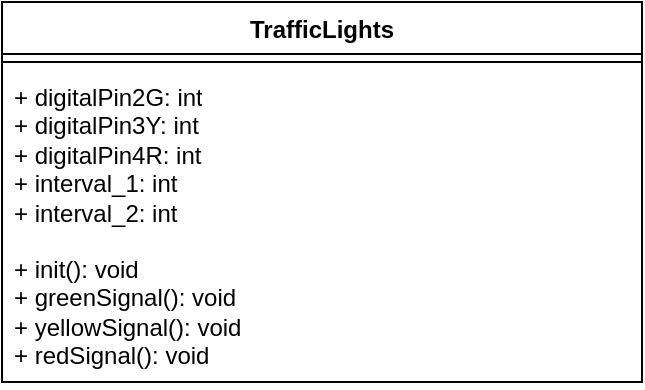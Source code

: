 <mxfile version="24.7.17">
  <diagram name="Page-1" id="2YBvvXClWsGukQMizWep">
    <mxGraphModel dx="880" dy="480" grid="1" gridSize="10" guides="1" tooltips="1" connect="1" arrows="1" fold="1" page="1" pageScale="1" pageWidth="850" pageHeight="1100" math="0" shadow="0">
      <root>
        <mxCell id="0" />
        <mxCell id="1" parent="0" />
        <mxCell id="A0f2dgUO1QETuRVtb6Vm-2" value="TrafficLights" style="swimlane;fontStyle=1;align=center;verticalAlign=top;childLayout=stackLayout;horizontal=1;startSize=26;horizontalStack=0;resizeParent=1;resizeParentMax=0;resizeLast=0;collapsible=1;marginBottom=0;whiteSpace=wrap;html=1;" parent="1" vertex="1">
          <mxGeometry x="160" y="130" width="320" height="190" as="geometry">
            <mxRectangle x="160" y="130" width="110" height="30" as="alternateBounds" />
          </mxGeometry>
        </mxCell>
        <mxCell id="A0f2dgUO1QETuRVtb6Vm-4" value="" style="line;strokeWidth=1;fillColor=none;align=left;verticalAlign=middle;spacingTop=-1;spacingLeft=3;spacingRight=3;rotatable=0;labelPosition=right;points=[];portConstraint=eastwest;strokeColor=inherit;" parent="A0f2dgUO1QETuRVtb6Vm-2" vertex="1">
          <mxGeometry y="26" width="320" height="8" as="geometry" />
        </mxCell>
        <mxCell id="A0f2dgUO1QETuRVtb6Vm-3" value="&lt;div&gt;+ digitalPin2G: int&lt;/div&gt;&lt;div&gt;+ digitalPin3Y: int&lt;/div&gt;&lt;div&gt;+ digitalPin4R: int&lt;/div&gt;&lt;div&gt;+ interval_1: int&lt;/div&gt;&lt;div&gt;+ interval_2: int&lt;br&gt;&lt;/div&gt;&lt;div&gt;&lt;br&gt;&lt;/div&gt;" style="text;strokeColor=none;fillColor=none;align=left;verticalAlign=top;spacingLeft=4;spacingRight=4;overflow=hidden;rotatable=0;points=[[0,0.5],[1,0.5]];portConstraint=eastwest;whiteSpace=wrap;html=1;strokeWidth=5;" parent="A0f2dgUO1QETuRVtb6Vm-2" vertex="1">
          <mxGeometry y="34" width="320" height="86" as="geometry" />
        </mxCell>
        <mxCell id="A0f2dgUO1QETuRVtb6Vm-5" value="&lt;div&gt;+ init(): void&lt;/div&gt;&lt;div&gt;+ greenSignal(): void&lt;/div&gt;&lt;div&gt;+ yellowSignal(): void&lt;/div&gt;&lt;div&gt;+ redSignal(): void&lt;br&gt;&lt;/div&gt;" style="text;strokeColor=none;fillColor=none;align=left;verticalAlign=top;spacingLeft=4;spacingRight=4;overflow=hidden;rotatable=0;points=[[0,0.5],[1,0.5]];portConstraint=eastwest;whiteSpace=wrap;html=1;" parent="A0f2dgUO1QETuRVtb6Vm-2" vertex="1">
          <mxGeometry y="120" width="320" height="70" as="geometry" />
        </mxCell>
      </root>
    </mxGraphModel>
  </diagram>
</mxfile>
